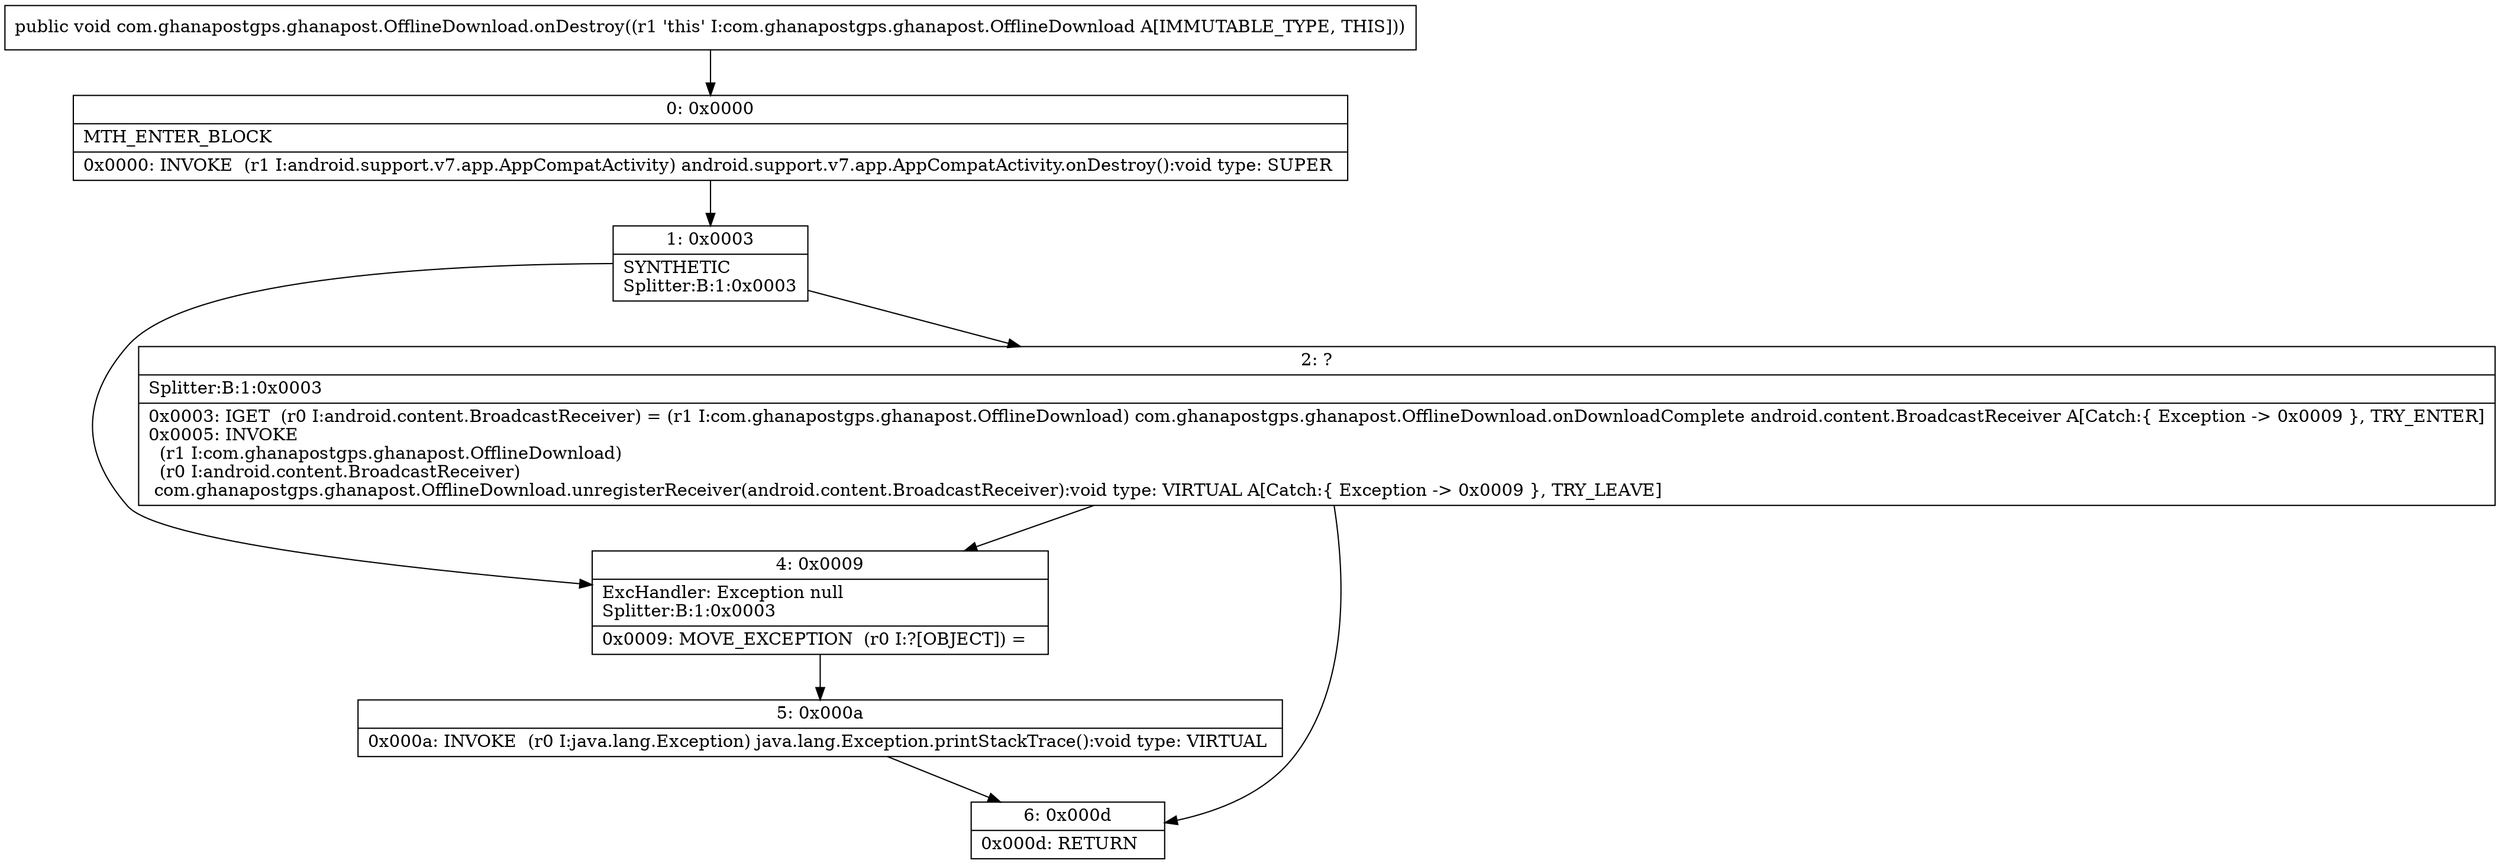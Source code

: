 digraph "CFG forcom.ghanapostgps.ghanapost.OfflineDownload.onDestroy()V" {
Node_0 [shape=record,label="{0\:\ 0x0000|MTH_ENTER_BLOCK\l|0x0000: INVOKE  (r1 I:android.support.v7.app.AppCompatActivity) android.support.v7.app.AppCompatActivity.onDestroy():void type: SUPER \l}"];
Node_1 [shape=record,label="{1\:\ 0x0003|SYNTHETIC\lSplitter:B:1:0x0003\l}"];
Node_2 [shape=record,label="{2\:\ ?|Splitter:B:1:0x0003\l|0x0003: IGET  (r0 I:android.content.BroadcastReceiver) = (r1 I:com.ghanapostgps.ghanapost.OfflineDownload) com.ghanapostgps.ghanapost.OfflineDownload.onDownloadComplete android.content.BroadcastReceiver A[Catch:\{ Exception \-\> 0x0009 \}, TRY_ENTER]\l0x0005: INVOKE  \l  (r1 I:com.ghanapostgps.ghanapost.OfflineDownload)\l  (r0 I:android.content.BroadcastReceiver)\l com.ghanapostgps.ghanapost.OfflineDownload.unregisterReceiver(android.content.BroadcastReceiver):void type: VIRTUAL A[Catch:\{ Exception \-\> 0x0009 \}, TRY_LEAVE]\l}"];
Node_4 [shape=record,label="{4\:\ 0x0009|ExcHandler: Exception null\lSplitter:B:1:0x0003\l|0x0009: MOVE_EXCEPTION  (r0 I:?[OBJECT]) =  \l}"];
Node_5 [shape=record,label="{5\:\ 0x000a|0x000a: INVOKE  (r0 I:java.lang.Exception) java.lang.Exception.printStackTrace():void type: VIRTUAL \l}"];
Node_6 [shape=record,label="{6\:\ 0x000d|0x000d: RETURN   \l}"];
MethodNode[shape=record,label="{public void com.ghanapostgps.ghanapost.OfflineDownload.onDestroy((r1 'this' I:com.ghanapostgps.ghanapost.OfflineDownload A[IMMUTABLE_TYPE, THIS])) }"];
MethodNode -> Node_0;
Node_0 -> Node_1;
Node_1 -> Node_2;
Node_1 -> Node_4;
Node_2 -> Node_4;
Node_2 -> Node_6;
Node_4 -> Node_5;
Node_5 -> Node_6;
}

